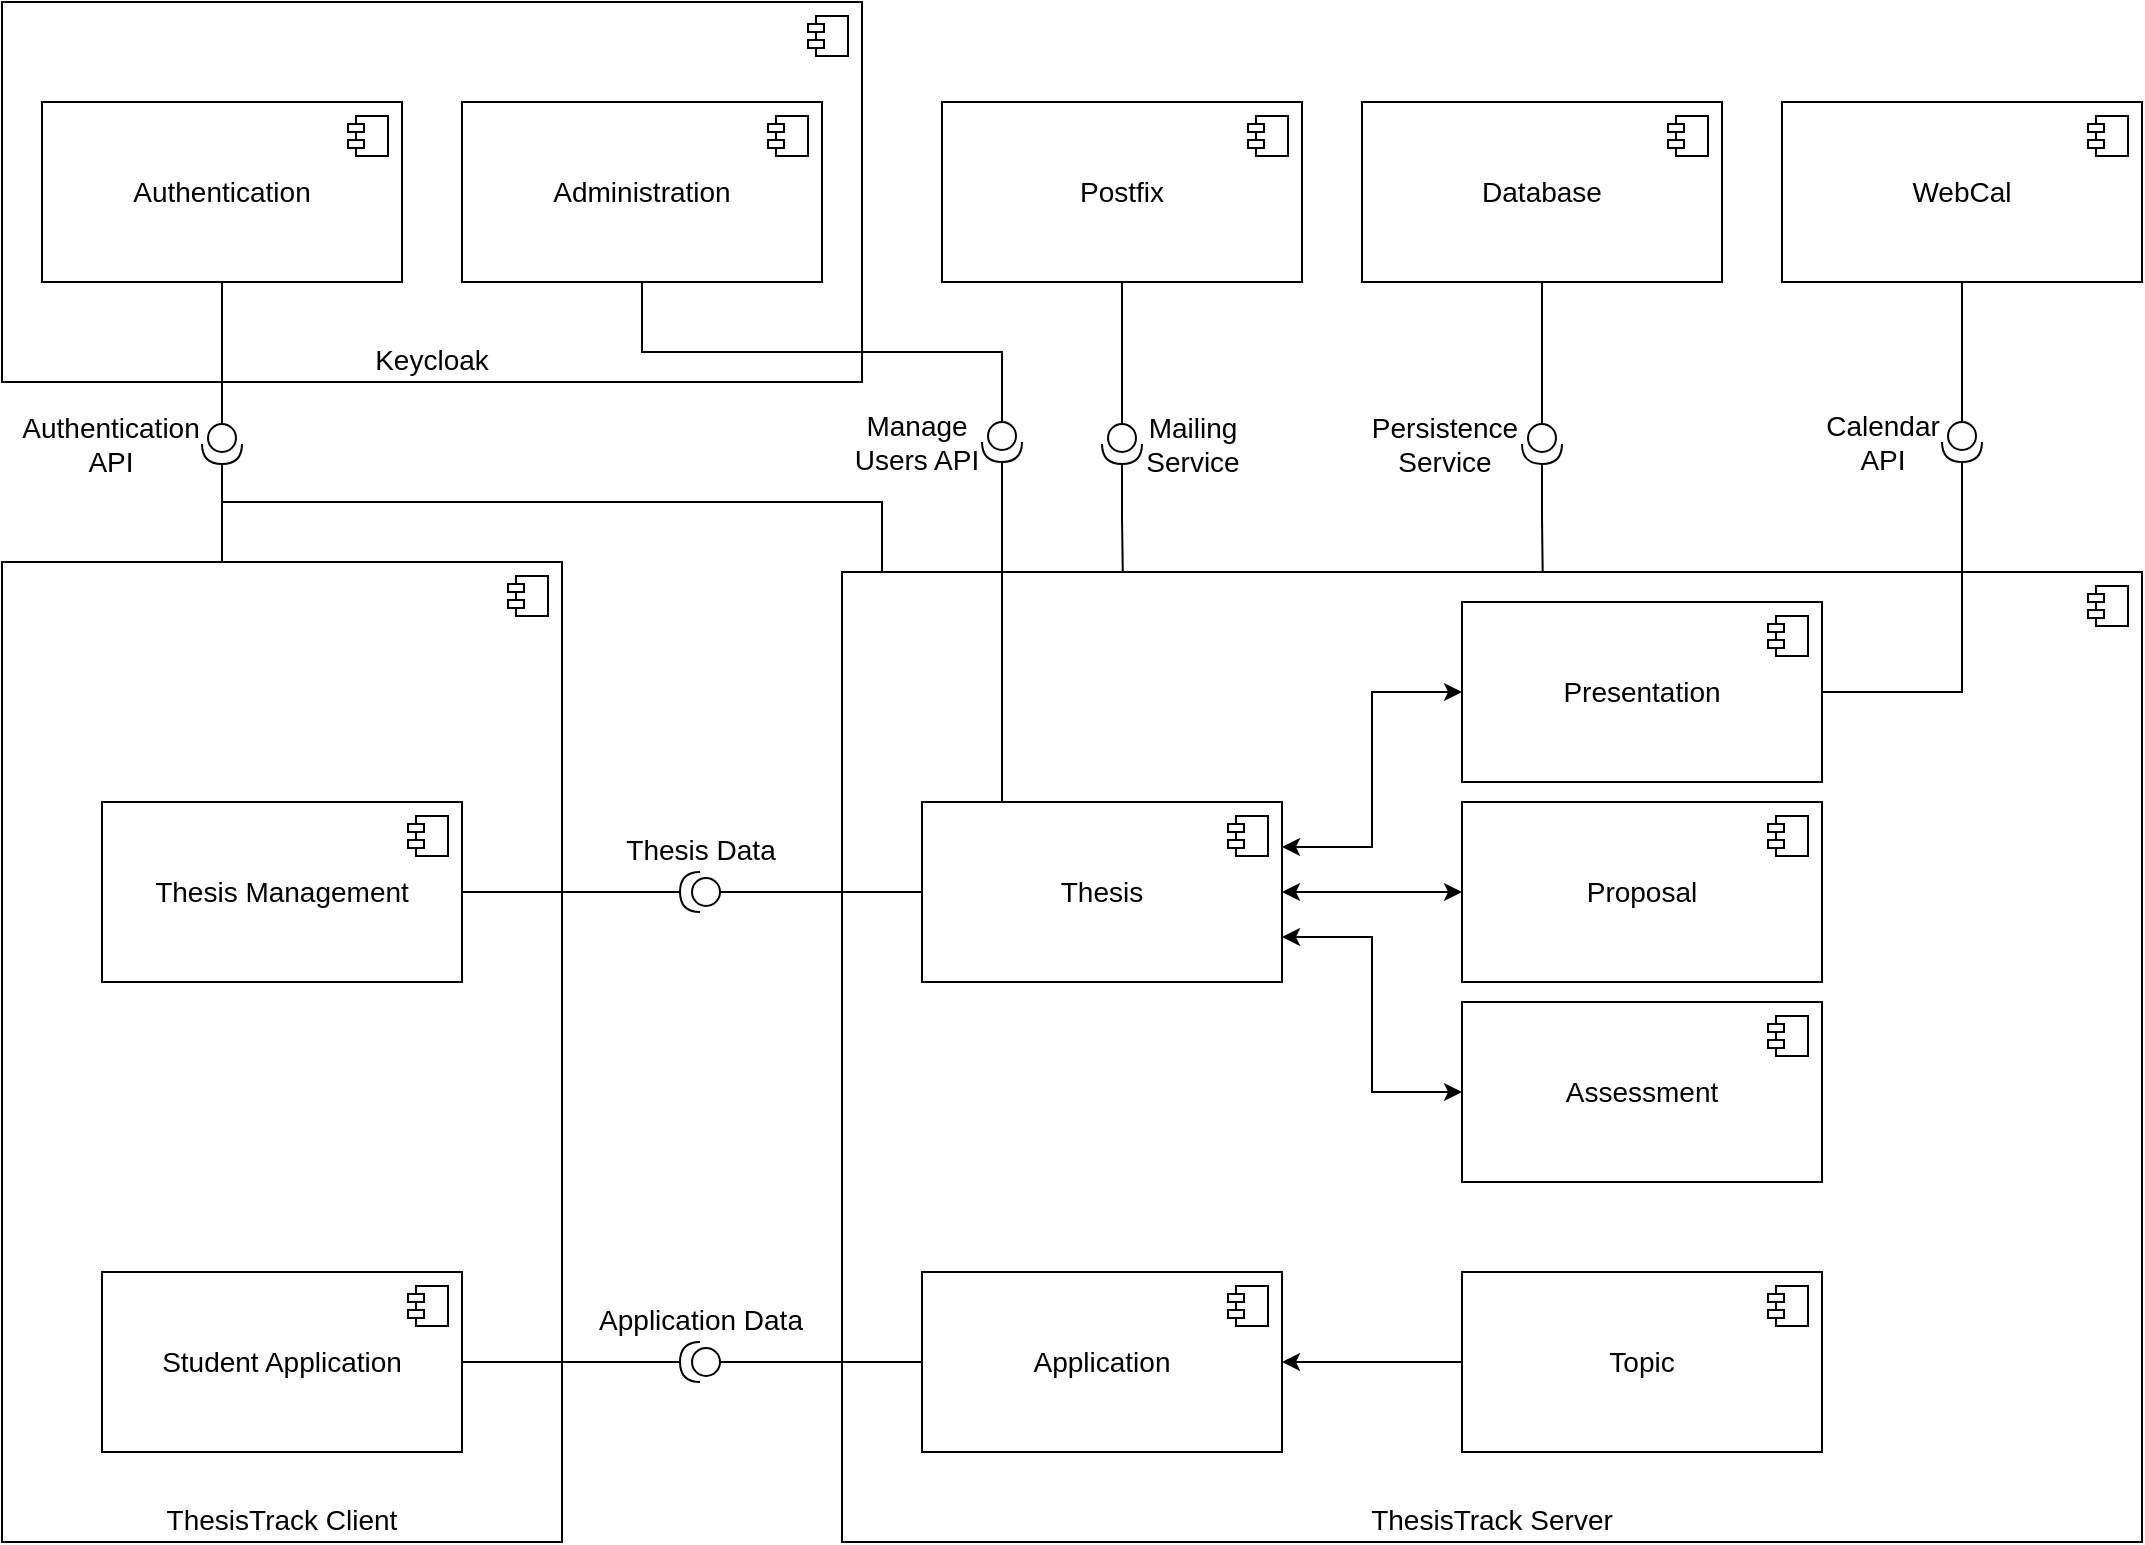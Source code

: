 <mxfile version="24.7.17">
  <diagram name="Page-1" id="b5b7bab2-c9e2-2cf4-8b2a-24fd1a2a6d21">
    <mxGraphModel dx="2106" dy="2141" grid="1" gridSize="10" guides="1" tooltips="1" connect="1" arrows="1" fold="1" page="1" pageScale="1" pageWidth="827" pageHeight="1169" background="none" math="0" shadow="0">
      <root>
        <mxCell id="0" />
        <mxCell id="1" parent="0" />
        <mxCell id="XC88yVqflEbdY16PXB-i-9" value="&lt;font style=&quot;font-size: 14px;&quot;&gt;Postfix&lt;/font&gt;" style="html=1;dropTarget=0;whiteSpace=wrap;" parent="1" vertex="1">
          <mxGeometry x="520" y="-250" width="180" height="90" as="geometry" />
        </mxCell>
        <mxCell id="XC88yVqflEbdY16PXB-i-10" value="" style="shape=module;jettyWidth=8;jettyHeight=4;" parent="XC88yVqflEbdY16PXB-i-9" vertex="1">
          <mxGeometry x="1" width="20" height="20" relative="1" as="geometry">
            <mxPoint x="-27" y="7" as="offset" />
          </mxGeometry>
        </mxCell>
        <mxCell id="XC88yVqflEbdY16PXB-i-11" value="&lt;font style=&quot;font-size: 14px;&quot;&gt;Database&lt;/font&gt;" style="html=1;dropTarget=0;whiteSpace=wrap;" parent="1" vertex="1">
          <mxGeometry x="730" y="-250" width="180" height="90" as="geometry" />
        </mxCell>
        <mxCell id="XC88yVqflEbdY16PXB-i-12" value="" style="shape=module;jettyWidth=8;jettyHeight=4;" parent="XC88yVqflEbdY16PXB-i-11" vertex="1">
          <mxGeometry x="1" width="20" height="20" relative="1" as="geometry">
            <mxPoint x="-27" y="7" as="offset" />
          </mxGeometry>
        </mxCell>
        <mxCell id="XC88yVqflEbdY16PXB-i-13" value="&lt;font style=&quot;font-size: 14px;&quot;&gt;Keycloak&lt;/font&gt;" style="html=1;dropTarget=0;whiteSpace=wrap;verticalAlign=bottom;" parent="1" vertex="1">
          <mxGeometry x="50" y="-300" width="430" height="190" as="geometry" />
        </mxCell>
        <mxCell id="XC88yVqflEbdY16PXB-i-14" value="" style="shape=module;jettyWidth=8;jettyHeight=4;" parent="XC88yVqflEbdY16PXB-i-13" vertex="1">
          <mxGeometry x="1" width="20" height="20" relative="1" as="geometry">
            <mxPoint x="-27" y="7" as="offset" />
          </mxGeometry>
        </mxCell>
        <mxCell id="XC88yVqflEbdY16PXB-i-15" value="&lt;font style=&quot;font-size: 14px;&quot;&gt;Authentication&lt;/font&gt;" style="html=1;dropTarget=0;whiteSpace=wrap;" parent="1" vertex="1">
          <mxGeometry x="70" y="-250" width="180" height="90" as="geometry" />
        </mxCell>
        <mxCell id="XC88yVqflEbdY16PXB-i-16" value="" style="shape=module;jettyWidth=8;jettyHeight=4;" parent="XC88yVqflEbdY16PXB-i-15" vertex="1">
          <mxGeometry x="1" width="20" height="20" relative="1" as="geometry">
            <mxPoint x="-27" y="7" as="offset" />
          </mxGeometry>
        </mxCell>
        <mxCell id="XC88yVqflEbdY16PXB-i-17" value="&lt;font style=&quot;font-size: 14px;&quot;&gt;ThesisTrack Client&lt;/font&gt;" style="html=1;dropTarget=0;whiteSpace=wrap;verticalAlign=bottom;" parent="1" vertex="1">
          <mxGeometry x="50" y="-20" width="280" height="490" as="geometry" />
        </mxCell>
        <mxCell id="XC88yVqflEbdY16PXB-i-18" value="" style="shape=module;jettyWidth=8;jettyHeight=4;" parent="XC88yVqflEbdY16PXB-i-17" vertex="1">
          <mxGeometry x="1" width="20" height="20" relative="1" as="geometry">
            <mxPoint x="-27" y="7" as="offset" />
          </mxGeometry>
        </mxCell>
        <mxCell id="XC88yVqflEbdY16PXB-i-19" value="&lt;font style=&quot;font-size: 14px;&quot;&gt;ThesisTrack Server&lt;/font&gt;" style="html=1;dropTarget=0;whiteSpace=wrap;verticalAlign=bottom;" parent="1" vertex="1">
          <mxGeometry x="470" y="-15" width="650" height="485" as="geometry" />
        </mxCell>
        <mxCell id="XC88yVqflEbdY16PXB-i-20" value="" style="shape=module;jettyWidth=8;jettyHeight=4;" parent="XC88yVqflEbdY16PXB-i-19" vertex="1">
          <mxGeometry x="1" width="20" height="20" relative="1" as="geometry">
            <mxPoint x="-27" y="7" as="offset" />
          </mxGeometry>
        </mxCell>
        <mxCell id="XC88yVqflEbdY16PXB-i-21" value="&lt;font style=&quot;font-size: 14px;&quot;&gt;WebCal&lt;/font&gt;" style="html=1;dropTarget=0;whiteSpace=wrap;" parent="1" vertex="1">
          <mxGeometry x="940" y="-250" width="180" height="90" as="geometry" />
        </mxCell>
        <mxCell id="XC88yVqflEbdY16PXB-i-22" value="" style="shape=module;jettyWidth=8;jettyHeight=4;" parent="XC88yVqflEbdY16PXB-i-21" vertex="1">
          <mxGeometry x="1" width="20" height="20" relative="1" as="geometry">
            <mxPoint x="-27" y="7" as="offset" />
          </mxGeometry>
        </mxCell>
        <mxCell id="XC88yVqflEbdY16PXB-i-23" value="&lt;font style=&quot;font-size: 14px;&quot;&gt;Administration&lt;/font&gt;" style="html=1;dropTarget=0;whiteSpace=wrap;" parent="1" vertex="1">
          <mxGeometry x="280" y="-250" width="180" height="90" as="geometry" />
        </mxCell>
        <mxCell id="XC88yVqflEbdY16PXB-i-24" value="" style="shape=module;jettyWidth=8;jettyHeight=4;" parent="XC88yVqflEbdY16PXB-i-23" vertex="1">
          <mxGeometry x="1" width="20" height="20" relative="1" as="geometry">
            <mxPoint x="-27" y="7" as="offset" />
          </mxGeometry>
        </mxCell>
        <mxCell id="dJfIL6a1no2LYSdCg49s-1" value="&lt;font style=&quot;font-size: 14px;&quot;&gt;Student Application&lt;/font&gt;" style="html=1;dropTarget=0;whiteSpace=wrap;" parent="1" vertex="1">
          <mxGeometry x="100" y="335" width="180" height="90" as="geometry" />
        </mxCell>
        <mxCell id="dJfIL6a1no2LYSdCg49s-2" value="" style="shape=module;jettyWidth=8;jettyHeight=4;" parent="dJfIL6a1no2LYSdCg49s-1" vertex="1">
          <mxGeometry x="1" width="20" height="20" relative="1" as="geometry">
            <mxPoint x="-27" y="7" as="offset" />
          </mxGeometry>
        </mxCell>
        <mxCell id="dJfIL6a1no2LYSdCg49s-3" value="&lt;font style=&quot;font-size: 14px;&quot;&gt;Thesis Management&lt;/font&gt;" style="html=1;dropTarget=0;whiteSpace=wrap;" parent="1" vertex="1">
          <mxGeometry x="100" y="100" width="180" height="90" as="geometry" />
        </mxCell>
        <mxCell id="dJfIL6a1no2LYSdCg49s-4" value="" style="shape=module;jettyWidth=8;jettyHeight=4;" parent="dJfIL6a1no2LYSdCg49s-3" vertex="1">
          <mxGeometry x="1" width="20" height="20" relative="1" as="geometry">
            <mxPoint x="-27" y="7" as="offset" />
          </mxGeometry>
        </mxCell>
        <mxCell id="dJfIL6a1no2LYSdCg49s-5" value="&lt;div&gt;&lt;span style=&quot;background-color: initial;&quot;&gt;&lt;font style=&quot;font-size: 14px;&quot;&gt;Application&lt;/font&gt;&lt;/span&gt;&lt;br&gt;&lt;/div&gt;" style="html=1;dropTarget=0;whiteSpace=wrap;" parent="1" vertex="1">
          <mxGeometry x="510" y="335" width="180" height="90" as="geometry" />
        </mxCell>
        <mxCell id="dJfIL6a1no2LYSdCg49s-6" value="" style="shape=module;jettyWidth=8;jettyHeight=4;" parent="dJfIL6a1no2LYSdCg49s-5" vertex="1">
          <mxGeometry x="1" width="20" height="20" relative="1" as="geometry">
            <mxPoint x="-27" y="7" as="offset" />
          </mxGeometry>
        </mxCell>
        <mxCell id="dJfIL6a1no2LYSdCg49s-20" style="edgeStyle=orthogonalEdgeStyle;rounded=0;orthogonalLoop=1;jettySize=auto;html=1;exitX=1;exitY=0.25;exitDx=0;exitDy=0;entryX=0;entryY=0.5;entryDx=0;entryDy=0;endArrow=classic;endFill=1;startArrow=classic;startFill=1;" parent="1" source="dJfIL6a1no2LYSdCg49s-7" target="dJfIL6a1no2LYSdCg49s-9" edge="1">
          <mxGeometry relative="1" as="geometry" />
        </mxCell>
        <mxCell id="dJfIL6a1no2LYSdCg49s-37" style="edgeStyle=orthogonalEdgeStyle;rounded=0;orthogonalLoop=1;jettySize=auto;html=1;exitX=1;exitY=0.5;exitDx=0;exitDy=0;entryX=0;entryY=0.5;entryDx=0;entryDy=0;startArrow=classic;startFill=1;" parent="1" source="dJfIL6a1no2LYSdCg49s-7" target="dJfIL6a1no2LYSdCg49s-35" edge="1">
          <mxGeometry relative="1" as="geometry" />
        </mxCell>
        <mxCell id="dJfIL6a1no2LYSdCg49s-38" style="edgeStyle=orthogonalEdgeStyle;rounded=0;orthogonalLoop=1;jettySize=auto;html=1;exitX=1;exitY=0.75;exitDx=0;exitDy=0;entryX=0;entryY=0.5;entryDx=0;entryDy=0;startArrow=classic;startFill=1;" parent="1" source="dJfIL6a1no2LYSdCg49s-7" target="dJfIL6a1no2LYSdCg49s-32" edge="1">
          <mxGeometry relative="1" as="geometry" />
        </mxCell>
        <mxCell id="dJfIL6a1no2LYSdCg49s-7" value="&lt;font style=&quot;font-size: 14px;&quot;&gt;Thesis&lt;/font&gt;" style="html=1;dropTarget=0;whiteSpace=wrap;" parent="1" vertex="1">
          <mxGeometry x="510" y="100" width="180" height="90" as="geometry" />
        </mxCell>
        <mxCell id="dJfIL6a1no2LYSdCg49s-8" value="" style="shape=module;jettyWidth=8;jettyHeight=4;" parent="dJfIL6a1no2LYSdCg49s-7" vertex="1">
          <mxGeometry x="1" width="20" height="20" relative="1" as="geometry">
            <mxPoint x="-27" y="7" as="offset" />
          </mxGeometry>
        </mxCell>
        <mxCell id="dJfIL6a1no2LYSdCg49s-9" value="&lt;font style=&quot;font-size: 14px;&quot;&gt;Presentation&lt;/font&gt;" style="html=1;dropTarget=0;whiteSpace=wrap;" parent="1" vertex="1">
          <mxGeometry x="780" width="180" height="90" as="geometry" />
        </mxCell>
        <mxCell id="dJfIL6a1no2LYSdCg49s-10" value="" style="shape=module;jettyWidth=8;jettyHeight=4;" parent="dJfIL6a1no2LYSdCg49s-9" vertex="1">
          <mxGeometry x="1" width="20" height="20" relative="1" as="geometry">
            <mxPoint x="-27" y="7" as="offset" />
          </mxGeometry>
        </mxCell>
        <mxCell id="dJfIL6a1no2LYSdCg49s-19" style="edgeStyle=orthogonalEdgeStyle;rounded=0;orthogonalLoop=1;jettySize=auto;html=1;exitX=0;exitY=0.5;exitDx=0;exitDy=0;entryX=1;entryY=0.5;entryDx=0;entryDy=0;" parent="1" source="dJfIL6a1no2LYSdCg49s-11" target="dJfIL6a1no2LYSdCg49s-5" edge="1">
          <mxGeometry relative="1" as="geometry" />
        </mxCell>
        <mxCell id="dJfIL6a1no2LYSdCg49s-11" value="&lt;font style=&quot;font-size: 14px;&quot;&gt;Topic&lt;/font&gt;" style="html=1;dropTarget=0;whiteSpace=wrap;" parent="1" vertex="1">
          <mxGeometry x="780" y="335" width="180" height="90" as="geometry" />
        </mxCell>
        <mxCell id="dJfIL6a1no2LYSdCg49s-12" value="" style="shape=module;jettyWidth=8;jettyHeight=4;" parent="dJfIL6a1no2LYSdCg49s-11" vertex="1">
          <mxGeometry x="1" width="20" height="20" relative="1" as="geometry">
            <mxPoint x="-27" y="7" as="offset" />
          </mxGeometry>
        </mxCell>
        <mxCell id="dJfIL6a1no2LYSdCg49s-17" style="edgeStyle=orthogonalEdgeStyle;rounded=0;orthogonalLoop=1;jettySize=auto;html=1;exitX=0;exitY=0.5;exitDx=0;exitDy=0;exitPerimeter=0;entryX=0;entryY=0.5;entryDx=0;entryDy=0;endArrow=none;endFill=0;" parent="1" source="dJfIL6a1no2LYSdCg49s-13" target="dJfIL6a1no2LYSdCg49s-5" edge="1">
          <mxGeometry relative="1" as="geometry" />
        </mxCell>
        <mxCell id="dJfIL6a1no2LYSdCg49s-18" style="edgeStyle=orthogonalEdgeStyle;rounded=0;orthogonalLoop=1;jettySize=auto;html=1;exitX=1;exitY=0.5;exitDx=0;exitDy=0;exitPerimeter=0;entryX=1;entryY=0.5;entryDx=0;entryDy=0;endArrow=none;endFill=0;" parent="1" source="dJfIL6a1no2LYSdCg49s-13" target="dJfIL6a1no2LYSdCg49s-1" edge="1">
          <mxGeometry relative="1" as="geometry" />
        </mxCell>
        <mxCell id="dJfIL6a1no2LYSdCg49s-13" value="&lt;font style=&quot;font-size: 14px;&quot;&gt;Application Data&lt;/font&gt;" style="shape=providedRequiredInterface;html=1;verticalLabelPosition=top;sketch=0;rotation=0;verticalAlign=bottom;fontSize=10;labelPosition=center;align=center;direction=west;flipH=0;" parent="1" vertex="1">
          <mxGeometry x="389" y="370" width="20" height="20" as="geometry" />
        </mxCell>
        <mxCell id="dJfIL6a1no2LYSdCg49s-15" value="" style="edgeStyle=orthogonalEdgeStyle;rounded=0;orthogonalLoop=1;jettySize=auto;html=1;endArrow=none;endFill=0;" parent="1" source="dJfIL6a1no2LYSdCg49s-14" target="dJfIL6a1no2LYSdCg49s-7" edge="1">
          <mxGeometry relative="1" as="geometry" />
        </mxCell>
        <mxCell id="dJfIL6a1no2LYSdCg49s-16" style="edgeStyle=orthogonalEdgeStyle;rounded=0;orthogonalLoop=1;jettySize=auto;html=1;exitX=1;exitY=0.5;exitDx=0;exitDy=0;exitPerimeter=0;entryX=1;entryY=0.5;entryDx=0;entryDy=0;endArrow=none;endFill=0;" parent="1" source="dJfIL6a1no2LYSdCg49s-14" target="dJfIL6a1no2LYSdCg49s-3" edge="1">
          <mxGeometry relative="1" as="geometry" />
        </mxCell>
        <mxCell id="dJfIL6a1no2LYSdCg49s-14" value="&lt;font style=&quot;font-size: 14px;&quot;&gt;Thesis Data&lt;/font&gt;" style="shape=providedRequiredInterface;html=1;verticalLabelPosition=top;sketch=0;rotation=0;horizontal=1;labelPosition=center;align=center;verticalAlign=bottom;fontSize=10;flipH=1;" parent="1" vertex="1">
          <mxGeometry x="389" y="135" width="20" height="20" as="geometry" />
        </mxCell>
        <mxCell id="dJfIL6a1no2LYSdCg49s-22" style="edgeStyle=orthogonalEdgeStyle;rounded=0;orthogonalLoop=1;jettySize=auto;html=1;exitX=0;exitY=0.5;exitDx=0;exitDy=0;exitPerimeter=0;entryX=0.5;entryY=1;entryDx=0;entryDy=0;endArrow=none;endFill=0;" parent="1" source="dJfIL6a1no2LYSdCg49s-21" target="XC88yVqflEbdY16PXB-i-15" edge="1">
          <mxGeometry relative="1" as="geometry" />
        </mxCell>
        <mxCell id="dJfIL6a1no2LYSdCg49s-21" value="&lt;font style=&quot;font-size: 14px;&quot;&gt;Authentication&lt;/font&gt;&lt;div style=&quot;font-size: 14px;&quot;&gt;&lt;font style=&quot;font-size: 14px;&quot;&gt;API&lt;/font&gt;&lt;/div&gt;" style="shape=providedRequiredInterface;html=1;verticalLabelPosition=middle;sketch=0;rotation=90;horizontal=0;labelPosition=center;align=center;verticalAlign=middle;spacingRight=112;fontSize=10;" parent="1" vertex="1">
          <mxGeometry x="150" y="-89" width="20" height="20" as="geometry" />
        </mxCell>
        <mxCell id="dJfIL6a1no2LYSdCg49s-23" style="edgeStyle=orthogonalEdgeStyle;rounded=0;orthogonalLoop=1;jettySize=auto;html=1;exitX=1;exitY=0.5;exitDx=0;exitDy=0;exitPerimeter=0;endArrow=none;endFill=0;" parent="1" source="dJfIL6a1no2LYSdCg49s-21" edge="1">
          <mxGeometry relative="1" as="geometry">
            <mxPoint x="160" y="-20" as="targetPoint" />
          </mxGeometry>
        </mxCell>
        <mxCell id="dJfIL6a1no2LYSdCg49s-24" style="edgeStyle=orthogonalEdgeStyle;rounded=0;orthogonalLoop=1;jettySize=auto;html=1;exitX=1;exitY=0.5;exitDx=0;exitDy=0;exitPerimeter=0;entryX=0.096;entryY=0;entryDx=0;entryDy=0;entryPerimeter=0;endArrow=none;endFill=0;" parent="1" source="dJfIL6a1no2LYSdCg49s-21" target="XC88yVqflEbdY16PXB-i-19" edge="1">
          <mxGeometry relative="1" as="geometry">
            <Array as="points">
              <mxPoint x="160" y="-50" />
              <mxPoint x="490" y="-50" />
              <mxPoint x="490" y="-15" />
            </Array>
          </mxGeometry>
        </mxCell>
        <mxCell id="dJfIL6a1no2LYSdCg49s-25" value="&lt;font style=&quot;font-size: 14px;&quot;&gt;Calendar&lt;/font&gt;&lt;div style=&quot;font-size: 14px;&quot;&gt;&lt;font style=&quot;font-size: 14px;&quot;&gt;API&lt;/font&gt;&lt;/div&gt;" style="shape=providedRequiredInterface;html=1;verticalLabelPosition=middle;sketch=0;rotation=90;horizontal=0;labelPosition=center;align=center;verticalAlign=middle;fontSize=10;spacingRight=81;" parent="1" vertex="1">
          <mxGeometry x="1020" y="-90" width="20" height="20" as="geometry" />
        </mxCell>
        <mxCell id="dJfIL6a1no2LYSdCg49s-26" value="&lt;font style=&quot;font-size: 14px;&quot;&gt;Mailing&lt;/font&gt;&lt;div style=&quot;font-size: 14px;&quot;&gt;&lt;font style=&quot;font-size: 14px;&quot;&gt;Service&lt;/font&gt;&lt;/div&gt;" style="shape=providedRequiredInterface;html=1;verticalLabelPosition=middle;sketch=0;rotation=90;labelPosition=center;align=center;verticalAlign=middle;horizontal=0;fontSize=10;spacingLeft=69;" parent="1" vertex="1">
          <mxGeometry x="600" y="-89" width="20" height="20" as="geometry" />
        </mxCell>
        <mxCell id="dJfIL6a1no2LYSdCg49s-27" value="&lt;font style=&quot;font-size: 14px;&quot;&gt;Persistence&lt;/font&gt;&lt;div style=&quot;font-size: 14px;&quot;&gt;&lt;span style=&quot;background-color: initial;&quot;&gt;&lt;font style=&quot;font-size: 14px;&quot;&gt;Service&lt;/font&gt;&lt;/span&gt;&lt;/div&gt;" style="shape=providedRequiredInterface;html=1;verticalLabelPosition=middle;sketch=0;rotation=90;align=center;verticalAlign=middle;horizontal=0;labelPosition=center;spacingRight=98;fontSize=10;" parent="1" vertex="1">
          <mxGeometry x="810" y="-89" width="20" height="20" as="geometry" />
        </mxCell>
        <mxCell id="dJfIL6a1no2LYSdCg49s-28" style="edgeStyle=orthogonalEdgeStyle;rounded=0;orthogonalLoop=1;jettySize=auto;html=1;exitX=0.5;exitY=1;exitDx=0;exitDy=0;entryX=0;entryY=0.5;entryDx=0;entryDy=0;entryPerimeter=0;endArrow=none;endFill=0;" parent="1" source="XC88yVqflEbdY16PXB-i-9" target="dJfIL6a1no2LYSdCg49s-26" edge="1">
          <mxGeometry relative="1" as="geometry" />
        </mxCell>
        <mxCell id="dJfIL6a1no2LYSdCg49s-29" style="edgeStyle=orthogonalEdgeStyle;rounded=0;orthogonalLoop=1;jettySize=auto;html=1;exitX=1;exitY=0.5;exitDx=0;exitDy=0;exitPerimeter=0;endArrow=none;endFill=0;entryX=0.216;entryY=0.001;entryDx=0;entryDy=0;entryPerimeter=0;" parent="1" source="dJfIL6a1no2LYSdCg49s-26" target="XC88yVqflEbdY16PXB-i-19" edge="1">
          <mxGeometry relative="1" as="geometry">
            <mxPoint x="610" y="-20" as="targetPoint" />
          </mxGeometry>
        </mxCell>
        <mxCell id="dJfIL6a1no2LYSdCg49s-30" style="edgeStyle=orthogonalEdgeStyle;rounded=0;orthogonalLoop=1;jettySize=auto;html=1;exitX=0.5;exitY=1;exitDx=0;exitDy=0;entryX=0;entryY=0.5;entryDx=0;entryDy=0;entryPerimeter=0;endArrow=none;endFill=0;" parent="1" source="XC88yVqflEbdY16PXB-i-11" target="dJfIL6a1no2LYSdCg49s-27" edge="1">
          <mxGeometry relative="1" as="geometry" />
        </mxCell>
        <mxCell id="dJfIL6a1no2LYSdCg49s-31" style="edgeStyle=orthogonalEdgeStyle;rounded=0;orthogonalLoop=1;jettySize=auto;html=1;exitX=1;exitY=0.5;exitDx=0;exitDy=0;exitPerimeter=0;entryX=0.539;entryY=0.001;entryDx=0;entryDy=0;entryPerimeter=0;endArrow=none;endFill=0;" parent="1" source="dJfIL6a1no2LYSdCg49s-27" target="XC88yVqflEbdY16PXB-i-19" edge="1">
          <mxGeometry relative="1" as="geometry" />
        </mxCell>
        <mxCell id="dJfIL6a1no2LYSdCg49s-32" value="&lt;font style=&quot;font-size: 14px;&quot;&gt;Assessment&lt;/font&gt;" style="html=1;dropTarget=0;whiteSpace=wrap;" parent="1" vertex="1">
          <mxGeometry x="780" y="200" width="180" height="90" as="geometry" />
        </mxCell>
        <mxCell id="dJfIL6a1no2LYSdCg49s-33" value="" style="shape=module;jettyWidth=8;jettyHeight=4;" parent="dJfIL6a1no2LYSdCg49s-32" vertex="1">
          <mxGeometry x="1" width="20" height="20" relative="1" as="geometry">
            <mxPoint x="-27" y="7" as="offset" />
          </mxGeometry>
        </mxCell>
        <mxCell id="dJfIL6a1no2LYSdCg49s-34" style="edgeStyle=orthogonalEdgeStyle;rounded=0;orthogonalLoop=1;jettySize=auto;html=1;exitX=0.5;exitY=1;exitDx=0;exitDy=0;entryX=0;entryY=0.5;entryDx=0;entryDy=0;entryPerimeter=0;endArrow=none;endFill=0;" parent="1" source="XC88yVqflEbdY16PXB-i-21" target="dJfIL6a1no2LYSdCg49s-25" edge="1">
          <mxGeometry relative="1" as="geometry" />
        </mxCell>
        <mxCell id="dJfIL6a1no2LYSdCg49s-35" value="&lt;font style=&quot;font-size: 14px;&quot;&gt;Proposal&lt;/font&gt;" style="html=1;dropTarget=0;whiteSpace=wrap;" parent="1" vertex="1">
          <mxGeometry x="780" y="100" width="180" height="90" as="geometry" />
        </mxCell>
        <mxCell id="dJfIL6a1no2LYSdCg49s-36" value="" style="shape=module;jettyWidth=8;jettyHeight=4;" parent="dJfIL6a1no2LYSdCg49s-35" vertex="1">
          <mxGeometry x="1" width="20" height="20" relative="1" as="geometry">
            <mxPoint x="-27" y="7" as="offset" />
          </mxGeometry>
        </mxCell>
        <mxCell id="dJfIL6a1no2LYSdCg49s-39" style="edgeStyle=orthogonalEdgeStyle;rounded=0;orthogonalLoop=1;jettySize=auto;html=1;exitX=1;exitY=0.5;exitDx=0;exitDy=0;entryX=1;entryY=0.5;entryDx=0;entryDy=0;entryPerimeter=0;endArrow=none;endFill=0;" parent="1" source="dJfIL6a1no2LYSdCg49s-9" target="dJfIL6a1no2LYSdCg49s-25" edge="1">
          <mxGeometry relative="1" as="geometry" />
        </mxCell>
        <mxCell id="dJfIL6a1no2LYSdCg49s-41" style="edgeStyle=orthogonalEdgeStyle;rounded=0;orthogonalLoop=1;jettySize=auto;html=1;exitX=1;exitY=0.5;exitDx=0;exitDy=0;exitPerimeter=0;endArrow=none;endFill=0;" parent="1" source="dJfIL6a1no2LYSdCg49s-40" edge="1">
          <mxGeometry relative="1" as="geometry">
            <mxPoint x="550" y="100" as="targetPoint" />
            <Array as="points">
              <mxPoint x="550" y="100" />
            </Array>
          </mxGeometry>
        </mxCell>
        <mxCell id="dJfIL6a1no2LYSdCg49s-40" value="&lt;font style=&quot;font-size: 14px;&quot;&gt;Manage&lt;/font&gt;&lt;div style=&quot;font-size: 14px;&quot;&gt;&lt;font style=&quot;font-size: 14px;&quot;&gt;Users API&lt;/font&gt;&lt;/div&gt;" style="shape=providedRequiredInterface;html=1;verticalLabelPosition=middle;sketch=0;rotation=90;horizontal=0;fontSize=10;labelPosition=center;align=center;verticalAlign=middle;spacingRight=86;" parent="1" vertex="1">
          <mxGeometry x="540" y="-90" width="20" height="20" as="geometry" />
        </mxCell>
        <mxCell id="dJfIL6a1no2LYSdCg49s-42" style="edgeStyle=orthogonalEdgeStyle;rounded=0;orthogonalLoop=1;jettySize=auto;html=1;exitX=0.5;exitY=1;exitDx=0;exitDy=0;entryX=0;entryY=0.5;entryDx=0;entryDy=0;entryPerimeter=0;endArrow=none;endFill=0;" parent="1" source="XC88yVqflEbdY16PXB-i-23" target="dJfIL6a1no2LYSdCg49s-40" edge="1">
          <mxGeometry relative="1" as="geometry" />
        </mxCell>
      </root>
    </mxGraphModel>
  </diagram>
</mxfile>
